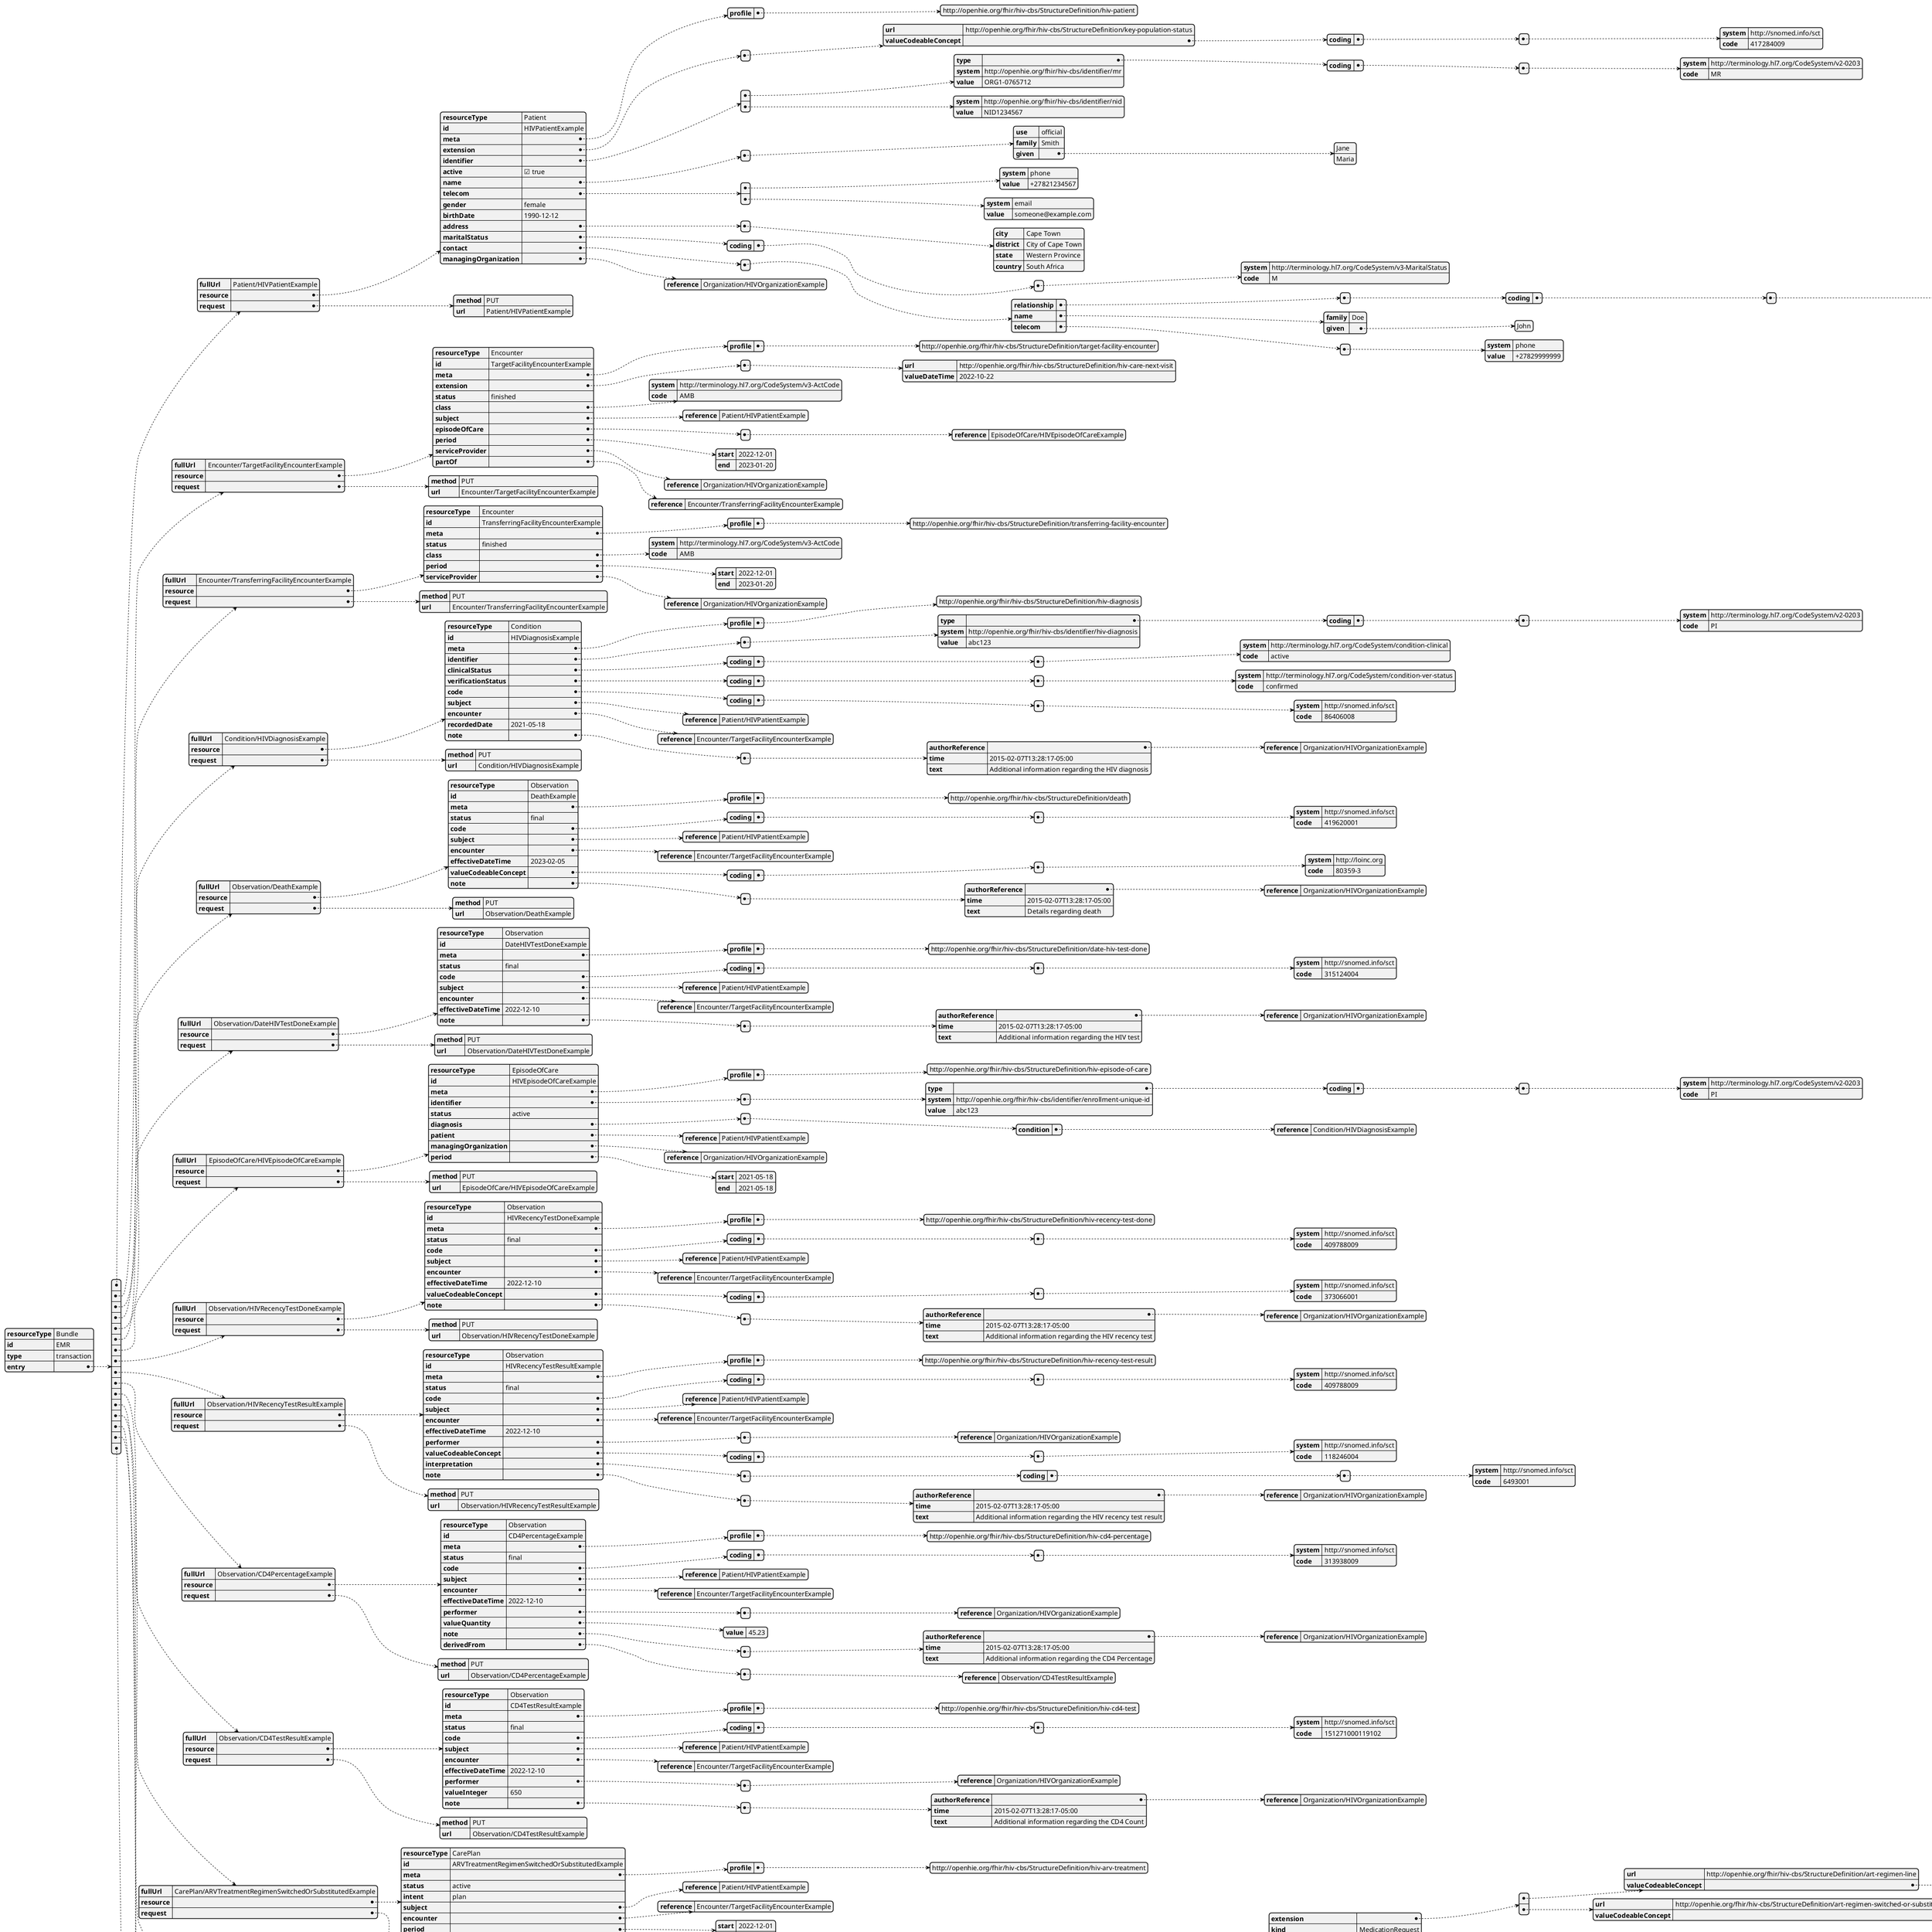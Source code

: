 @startjson emr-bundle
{
  "resourceType" : "Bundle",
  "id" : "EMR",
  "type" : "transaction",
  "entry" : [{
    "fullUrl" : "Patient/HIVPatientExample",
    "resource" : {
      "resourceType" : "Patient",
      "id" : "HIVPatientExample",
      "meta" : {
        "profile" : ["http://openhie.org/fhir/hiv-cbs/StructureDefinition/hiv-patient"]
      },
     
      "extension" : [{
        "url" : "http://openhie.org/fhir/hiv-cbs/StructureDefinition/key-population-status",
        "valueCodeableConcept" : {
          "coding" : [{
            "system" : "http://snomed.info/sct",
            "code" : "417284009"
          }]
        }
      }],
      "identifier" : [{
        "type" : {
          "coding" : [{
            "system" : "http://terminology.hl7.org/CodeSystem/v2-0203",
            "code" : "MR"
          }]
        },
        "system" : "http://openhie.org/fhir/hiv-cbs/identifier/mr",
        "value" : "ORG1-0765712"
      },
      {
        "system" : "http://openhie.org/fhir/hiv-cbs/identifier/nid",
        "value" : "NID1234567"
      }],
      "active" : true,
      "name" : [{
        "use" : "official",
        "family" : "Smith",
        "given" : ["Jane",
        "Maria"]
      }],
      "telecom" : [{
        "system" : "phone",
        "value" : "+27821234567"
      },
      {
        "system" : "email",
        "value" : "someone@example.com"
      }],
      "gender" : "female",
      "birthDate" : "1990-12-12",
      "address" : [{
        "city" : "Cape Town",
        "district" : "City of Cape Town",
        "state" : "Western Province",
        "country" : "South Africa"
      }],
      "maritalStatus" : {
        "coding" : [{
          "system" : "http://terminology.hl7.org/CodeSystem/v3-MaritalStatus",
          "code" : "M"
        }]
      },
      "contact" : [{
        "relationship" : [{
          "coding" : [{
            "system" : "http://terminology.hl7.org/CodeSystem/v2-0131",
            "code" : "N"
          }]
        }],
        "name" : {
          "family" : "Doe",
          "given" : ["John"]
        },
        "telecom" : [{
          "system" : "phone",
          "value" : "+27829999999"
        }]
      }],
      "managingOrganization" : {
        "reference" : "Organization/HIVOrganizationExample"
      }
    },
    "request" : {
      "method" : "PUT",
      "url" : "Patient/HIVPatientExample"
    }
  },
  {
    "fullUrl" : "Encounter/TargetFacilityEncounterExample",
    "resource" : {
      "resourceType" : "Encounter",
      "id" : "TargetFacilityEncounterExample",
      "meta" : {
        "profile" : ["http://openhie.org/fhir/hiv-cbs/StructureDefinition/target-facility-encounter"]
      },
   
      "extension" : [{
        "url" : "http://openhie.org/fhir/hiv-cbs/StructureDefinition/hiv-care-next-visit",
        "valueDateTime" : "2022-10-22"
      }],
      "status" : "finished",
      "class" : {
        "system" : "http://terminology.hl7.org/CodeSystem/v3-ActCode",
        "code" : "AMB"
      },
      "subject" : {
        "reference" : "Patient/HIVPatientExample"
      },
      "episodeOfCare" : [{
        "reference" : "EpisodeOfCare/HIVEpisodeOfCareExample"
      }],
      "period" : {
        "start" : "2022-12-01",
        "end" : "2023-01-20"
      },
      "serviceProvider" : {
        "reference" : "Organization/HIVOrganizationExample"
      },
      "partOf" : {
        "reference" : "Encounter/TransferringFacilityEncounterExample"
      }
    },
    "request" : {
      "method" : "PUT",
      "url" : "Encounter/TargetFacilityEncounterExample"
    }
  },
  {
    "fullUrl" : "Encounter/TransferringFacilityEncounterExample",
    "resource" : {
      "resourceType" : "Encounter",
      "id" : "TransferringFacilityEncounterExample",
      "meta" : {
        "profile" : ["http://openhie.org/fhir/hiv-cbs/StructureDefinition/transferring-facility-encounter"]
      },
    
      "status" : "finished",
      "class" : {
        "system" : "http://terminology.hl7.org/CodeSystem/v3-ActCode",
        "code" : "AMB"
      },
      "period" : {
        "start" : "2022-12-01",
        "end" : "2023-01-20"
      },
      "serviceProvider" : {
        "reference" : "Organization/HIVOrganizationExample"
      }
    },
    "request" : {
      "method" : "PUT",
      "url" : "Encounter/TransferringFacilityEncounterExample"
    }
  },
  {
    "fullUrl" : "Condition/HIVDiagnosisExample",
    "resource" : {
      "resourceType" : "Condition",
      "id" : "HIVDiagnosisExample",
      "meta" : {
        "profile" : ["http://openhie.org/fhir/hiv-cbs/StructureDefinition/hiv-diagnosis"]
      },
     
      "identifier" : [{
        "type" : {
          "coding" : [{
            "system" : "http://terminology.hl7.org/CodeSystem/v2-0203",
            "code" : "PI"
          }]
        },
        "system" : "http://openhie.org/fhir/hiv-cbs/identifier/hiv-diagnosis",
        "value" : "abc123"
      }],
      "clinicalStatus" : {
        "coding" : [{
          "system" : "http://terminology.hl7.org/CodeSystem/condition-clinical",
          "code" : "active"
        }]
      },
      "verificationStatus" : {
        "coding" : [{
          "system" : "http://terminology.hl7.org/CodeSystem/condition-ver-status",
          "code" : "confirmed"
        }]
      },
      "code" : {
        "coding" : [{
          "system" : "http://snomed.info/sct",
          "code" : "86406008"
        }]
      },
      "subject" : {
        "reference" : "Patient/HIVPatientExample"
      },
      "encounter" : {
        "reference" : "Encounter/TargetFacilityEncounterExample"
      },
      "recordedDate" : "2021-05-18",
      "note" : [{
        "authorReference" : {
          "reference" : "Organization/HIVOrganizationExample"
        },
        "time" : "2015-02-07T13:28:17-05:00",
        "text" : "Additional information regarding the HIV diagnosis"
      }]
    },
    "request" : {
      "method" : "PUT",
      "url" : "Condition/HIVDiagnosisExample"
    }
  },
  {
    "fullUrl" : "Observation/DeathExample",
    "resource" : {
      "resourceType" : "Observation",
      "id" : "DeathExample",
      "meta" : {
        "profile" : ["http://openhie.org/fhir/hiv-cbs/StructureDefinition/death"]
      },
    
      "status" : "final",
      "code" : {
        "coding" : [{
          "system" : "http://snomed.info/sct",
          "code" : "419620001"
        }]
      },
      "subject" : {
        "reference" : "Patient/HIVPatientExample"
      },
      "encounter" : {
        "reference" : "Encounter/TargetFacilityEncounterExample"
      },
      "effectiveDateTime" : "2023-02-05",
      "valueCodeableConcept" : {
        "coding" : [{
          "system" : "http://loinc.org",
          "code" : "80359-3"
        }]
      },
      "note" : [{
        "authorReference" : {
          "reference" : "Organization/HIVOrganizationExample"
        },
        "time" : "2015-02-07T13:28:17-05:00",
        "text" : "Details regarding death"
      }]
    },
    "request" : {
      "method" : "PUT",
      "url" : "Observation/DeathExample"
    }
  },
  {
    "fullUrl" : "Observation/DateHIVTestDoneExample",
    "resource" : {
      "resourceType" : "Observation",
      "id" : "DateHIVTestDoneExample",
      "meta" : {
        "profile" : ["http://openhie.org/fhir/hiv-cbs/StructureDefinition/date-hiv-test-done"]
      },
    
      "status" : "final",
      "code" : {
        "coding" : [{
          "system" : "http://snomed.info/sct",
          "code" : "315124004"
        }]
      },
      "subject" : {
        "reference" : "Patient/HIVPatientExample"
      },
      "encounter" : {
        "reference" : "Encounter/TargetFacilityEncounterExample"
      },
      "effectiveDateTime" : "2022-12-10",
      "note" : [{
        "authorReference" : {
          "reference" : "Organization/HIVOrganizationExample"
        },
        "time" : "2015-02-07T13:28:17-05:00",
        "text" : "Additional information regarding the HIV test"
      }]
    },
    "request" : {
      "method" : "PUT",
      "url" : "Observation/DateHIVTestDoneExample"
    }
  },
  {
    "fullUrl" : "EpisodeOfCare/HIVEpisodeOfCareExample",
    "resource" : {
      "resourceType" : "EpisodeOfCare",
      "id" : "HIVEpisodeOfCareExample",
      "meta" : {
        "profile" : ["http://openhie.org/fhir/hiv-cbs/StructureDefinition/hiv-episode-of-care"]
      },
     
      "identifier" : [{
        "type" : {
          "coding" : [{
            "system" : "http://terminology.hl7.org/CodeSystem/v2-0203",
            "code" : "PI"
          }]
        },
        "system" : "http://openhie.org/fhir/hiv-cbs/identifier/enrollment-unique-id",
        "value" : "abc123"
      }],
      "status" : "active",
      "diagnosis" : [{
        "condition" : {
          "reference" : "Condition/HIVDiagnosisExample"
        }
      }],
      "patient" : {
        "reference" : "Patient/HIVPatientExample"
      },
      "managingOrganization" : {
        "reference" : "Organization/HIVOrganizationExample"
      },
      "period" : {
        "start" : "2021-05-18",
        "end" : "2021-05-18"
      }
    },
    "request" : {
      "method" : "PUT",
      "url" : "EpisodeOfCare/HIVEpisodeOfCareExample"
    }
  },
  {
    "fullUrl" : "Observation/HIVRecencyTestDoneExample",
    "resource" : {
      "resourceType" : "Observation",
      "id" : "HIVRecencyTestDoneExample",
      "meta" : {
        "profile" : ["http://openhie.org/fhir/hiv-cbs/StructureDefinition/hiv-recency-test-done"]
      },
    
      "status" : "final",
      "code" : {
        "coding" : [{
          "system" : "http://snomed.info/sct",
          "code" : "409788009"
        }]
      },
      "subject" : {
        "reference" : "Patient/HIVPatientExample"
      },
      "encounter" : {
        "reference" : "Encounter/TargetFacilityEncounterExample"
      },
      "effectiveDateTime" : "2022-12-10",
      "valueCodeableConcept" : {
        "coding" : [{
          "system" : "http://snomed.info/sct",
          "code" : "373066001"
        }]
      },
      "note" : [{
        "authorReference" : {
          "reference" : "Organization/HIVOrganizationExample"
        },
        "time" : "2015-02-07T13:28:17-05:00",
        "text" : "Additional information regarding the HIV recency test"
      }]
    },
    "request" : {
      "method" : "PUT",
      "url" : "Observation/HIVRecencyTestDoneExample"
    }
  },
  {
    "fullUrl" : "Observation/HIVRecencyTestResultExample",
    "resource" : {
      "resourceType" : "Observation",
      "id" : "HIVRecencyTestResultExample",
      "meta" : {
        "profile" : ["http://openhie.org/fhir/hiv-cbs/StructureDefinition/hiv-recency-test-result"]
      },
    
      "status" : "final",
      "code" : {
        "coding" : [{
          "system" : "http://snomed.info/sct",
          "code" : "409788009"
        }]
      },
      "subject" : {
        "reference" : "Patient/HIVPatientExample"
      },
      "encounter" : {
        "reference" : "Encounter/TargetFacilityEncounterExample"
      },
      "effectiveDateTime" : "2022-12-10",
      "performer" : [{
        "reference" : "Organization/HIVOrganizationExample"
      }],
      "valueCodeableConcept" : {
        "coding" : [{
          "system" : "http://snomed.info/sct",
          "code" : "118246004"
        }]
      },
      "interpretation" : [{
        "coding" : [{
          "system" : "http://snomed.info/sct",
          "code" : "6493001"
        }]
      }],
      "note" : [{
        "authorReference" : {
          "reference" : "Organization/HIVOrganizationExample"
        },
        "time" : "2015-02-07T13:28:17-05:00",
        "text" : "Additional information regarding the HIV recency test result"
      }]
    },
    "request" : {
      "method" : "PUT",
      "url" : "Observation/HIVRecencyTestResultExample"
    }
  },
  {
    "fullUrl" : "Observation/CD4PercentageExample",
    "resource" : {
      "resourceType" : "Observation",
      "id" : "CD4PercentageExample",
      "meta" : {
        "profile" : ["http://openhie.org/fhir/hiv-cbs/StructureDefinition/hiv-cd4-percentage"]
      },
     
      "status" : "final",
      "code" : {
        "coding" : [{
          "system" : "http://snomed.info/sct",
          "code" : "313938009"
        }]
      },
      "subject" : {
        "reference" : "Patient/HIVPatientExample"
      },
      "encounter" : {
        "reference" : "Encounter/TargetFacilityEncounterExample"
      },
      "effectiveDateTime" : "2022-12-10",
      "performer" : [{
        "reference" : "Organization/HIVOrganizationExample"
      }],
      "valueQuantity" : {
        "value" : 45.23
      },
      "note" : [{
        "authorReference" : {
          "reference" : "Organization/HIVOrganizationExample"
        },
        "time" : "2015-02-07T13:28:17-05:00",
        "text" : "Additional information regarding the CD4 Percentage"
      }],
      "derivedFrom" : [{
        "reference" : "Observation/CD4TestResultExample"
      }]
    },
    "request" : {
      "method" : "PUT",
      "url" : "Observation/CD4PercentageExample"
    }
  },
  {
    "fullUrl" : "Observation/CD4TestResultExample",
    "resource" : {
      "resourceType" : "Observation",
      "id" : "CD4TestResultExample",
      "meta" : {
        "profile" : ["http://openhie.org/fhir/hiv-cbs/StructureDefinition/hiv-cd4-test"]
      },
    
      "status" : "final",
      "code" : {
        "coding" : [{
          "system" : "http://snomed.info/sct",
          "code" : "151271000119102"
        }]
      },
      "subject" : {
        "reference" : "Patient/HIVPatientExample"
      },
      "encounter" : {
        "reference" : "Encounter/TargetFacilityEncounterExample"
      },
      "effectiveDateTime" : "2022-12-10",
      "performer" : [{
        "reference" : "Organization/HIVOrganizationExample"
      }],
      "valueInteger" : 650,
      "note" : [{
        "authorReference" : {
          "reference" : "Organization/HIVOrganizationExample"
        },
        "time" : "2015-02-07T13:28:17-05:00",
        "text" : "Additional information regarding the CD4 Count"
      }]
    },
    "request" : {
      "method" : "PUT",
      "url" : "Observation/CD4TestResultExample"
    }
  },
  {
    "fullUrl" : "CarePlan/ARVTreatmentRegimenSwitchedOrSubstitutedExample",
    "resource" : {
      "resourceType" : "CarePlan",
      "id" : "ARVTreatmentRegimenSwitchedOrSubstitutedExample",
      "meta" : {
        "profile" : ["http://openhie.org/fhir/hiv-cbs/StructureDefinition/hiv-arv-treatment"]
      },
    
      "status" : "active",
      "intent" : "plan",
      "subject" : {
        "reference" : "Patient/HIVPatientExample"
      },
      "encounter" : {
        "reference" : "Encounter/TargetFacilityEncounterExample"
      },
      "period" : {
        "start" : "2022-12-01",
        "end" : "2022-12-01"
      },
      "activity" : [{
        "detail" : {
          "extension" : [{
            "url" : "http://openhie.org/fhir/hiv-cbs/StructureDefinition/art-regimen-line",
            "valueCodeableConcept" : {
              "coding" : [{
                "system" : "http://snomed.info/sct",
                "code" : "708255002"
              }]
            }
          },
          {
            "url" : "http://openhie.org/fhir/hiv-cbs/StructureDefinition/art-regimen-switched-or-substituted",
            "valueCodeableConcept" : {
              "coding" : [{
                "system" : "http://openhie.org/fhir/hiv-cbs/CodeSystem/cs-art-regimen-change-type",
                "code" : "Switched"
              }]
            }
          }],
          "kind" : "MedicationRequest",
          "code" : {
            "coding" : [{
              "system" : "http://loinc.org",
              "code" : "45260-7"
            }]
          },
          "status" : "in-progress",
          "productCodeableConcept" : {
            "coding" : [{
              "system" : "http://snomed.info/sct",
              "code" : "387005008"
            }]
          }
        }
      }],
      "note" : [{
        "authorReference" : {
          "reference" : "Organization/HIVOrganizationExample"
        },
        "time" : "2015-02-07T13:28:17-05:00",
        "text" : "Additional information regarding the switching of the ARV regimen with another ARV regimen."
      }]
    },
    "request" : {
      "method" : "PUT",
      "url" : "CarePlan/ARVTreatmentRegimenSwitchedOrSubstitutedExample"
    }
  },
  {
    "fullUrl" : "MedicationRequest/HIVCareMedicationRequestExample",
    "resource" : {
      "resourceType" : "MedicationRequest",
      "id" : "HIVCareMedicationRequestExample",
      "meta" : {
        "profile" : ["http://openhie.org/fhir/hiv-cbs/StructureDefinition/hiv-med-req"]
      },
     
      "status" : "active",
      "intent" : "proposal",
      "medicationCodeableConcept" : {
        "coding" : [{
          "system" : "http://snomed.info/sct",
          "code" : "878898002"
        }]
      },
      "subject" : {
        "reference" : "Patient/HIVPatientExample"
      },
      "encounter" : {
        "reference" : "Encounter/TargetFacilityEncounterExample"
      },
      "basedOn" : [{
        "reference" : "CarePlan/ARVTreatmentExample"
      }],
      "note" : [{
        "authorReference" : {
          "reference" : "Organization/HIVOrganizationExample"
        },
        "time" : "2015-02-07T13:28:17-05:00",
        "text" : "Additional information regarding the HIV Medication Request"
      }],
      "dispenseRequest" : {
        "quantity" : {
          "value" : 30
        }
      }
    },
    "request" : {
      "method" : "PUT",
      "url" : "MedicationRequest/HIVCareMedicationRequestExample"
    }
  },
  {
    "fullUrl" : "ServiceRequest/TransferredOutServiceRequestExample",
    "resource" : {
      "resourceType" : "ServiceRequest",
      "id" : "TransferredOutServiceRequestExample",
      "meta" : {
        "profile" : ["http://openhie.org/fhir/hiv-cbs/StructureDefinition/transferred-out"]
      },
     
      "status" : "completed",
      "intent" : "order",
      "code" : {
        "coding" : [{
          "system" : "http://loinc.org",
          "code" : "LA20597-3"
        }]
      },
      "subject" : {
        "reference" : "Patient/HIVPatientExample"
      },
      "encounter" : {
        "reference" : "Encounter/TargetFacilityEncounterExample"
      },
      "occurrenceDateTime" : "2012-01-05",
      "requester" : {
        "reference" : "Practitioner/PractitionerExample"
      },
      "performer" : [{
        "reference" : "Organization/HIVOrganizationPatientTransferredToExample"
      }],
      "note" : [{
        "authorReference" : {
          "reference" : "Organization/HIVOrganizationExample"
        },
        "time" : "2015-02-07T13:28:17-05:00",
        "text" : "additional notes about the transfer"
      }]
    },
    "request" : {
      "method" : "PUT",
      "url" : "ServiceRequest/TransferredOutServiceRequestExample"
    }
  },
  {
    "fullUrl" : "Organization/HIVOrganizationPatientTransferredToExample",
    "resource" : {
      "resourceType" : "Organization",
      "id" : "HIVOrganizationPatientTransferredToExample",
      "meta" : {
        "profile" : ["http://openhie.org/fhir/hiv-cbs/StructureDefinition/hiv-organization-patient-transferred-to"]
      },
    
      "identifier" : [{
        "type" : {
          "coding" : [{
            "system" : "http://terminology.hl7.org/CodeSystem/v2-0203",
            "code" : "XX"
          }]
        },
        "system" : "http://openhie.org/fhir/hiv-cbs/identifier/hiv-organization",
        "value" : "facility1"
      }],
      "name" : "HIV Test Services Health Facility",
      "address" : [{
        "line" : ["DISI line 1",
        "DISI line 2",
        "DISI line 3"],
        "city" : "DISI city 1",
        "district" : "DISI district 1",
        "state" : "DISI state 1",
        "postalCode" : "DISI postal code",
        "country" : "DISI country"
      }]
    },
    "request" : {
      "method" : "PUT",
      "url" : "Organization/HIVOrganizationPatientTransferredToExample"
    }
  },
  {
    "fullUrl" : "Observation/HIVTestResultExample",
    "resource" : {
      "resourceType" : "Observation",
      "id" : "HIVTestResultExample",
      "meta" : {
        "profile" : ["http://openhie.org/fhir/hiv-cbs/StructureDefinition/hiv-test-results"]
      },
    
      "status" : "final",
      "code" : {
        "coding" : [{
          "system" : "http://snomed.info/sct",
          "code" : "398579006"
        }]
      },
      "subject" : {
        "reference" : "Patient/HIVPatientExample"
      },
      "encounter" : {
        "reference" : "Encounter/TargetFacilityEncounterExample"
      },
      "effectiveDateTime" : "2022-11-30",
      "performer" : [{
        "reference" : "Organization/HIVOrganizationExample"
      }],
      "valueInteger" : 1001,
      "interpretation" : [{
        "coding" : [{
          "system" : "http://snomed.info/sct",
          "code" : "19032002"
        }]
      }],
      "note" : [{
        "authorReference" : {
          "reference" : "Organization/HIVOrganizationExample"
        },
        "time" : "2015-02-07T13:28:17-05:00",
        "text" : "Viral load not suppressed"
      }]
    },
    "request" : {
      "method" : "PUT",
      "url" : "Observation/HIVTestResultExample"
    }
  }]
}
@endjson